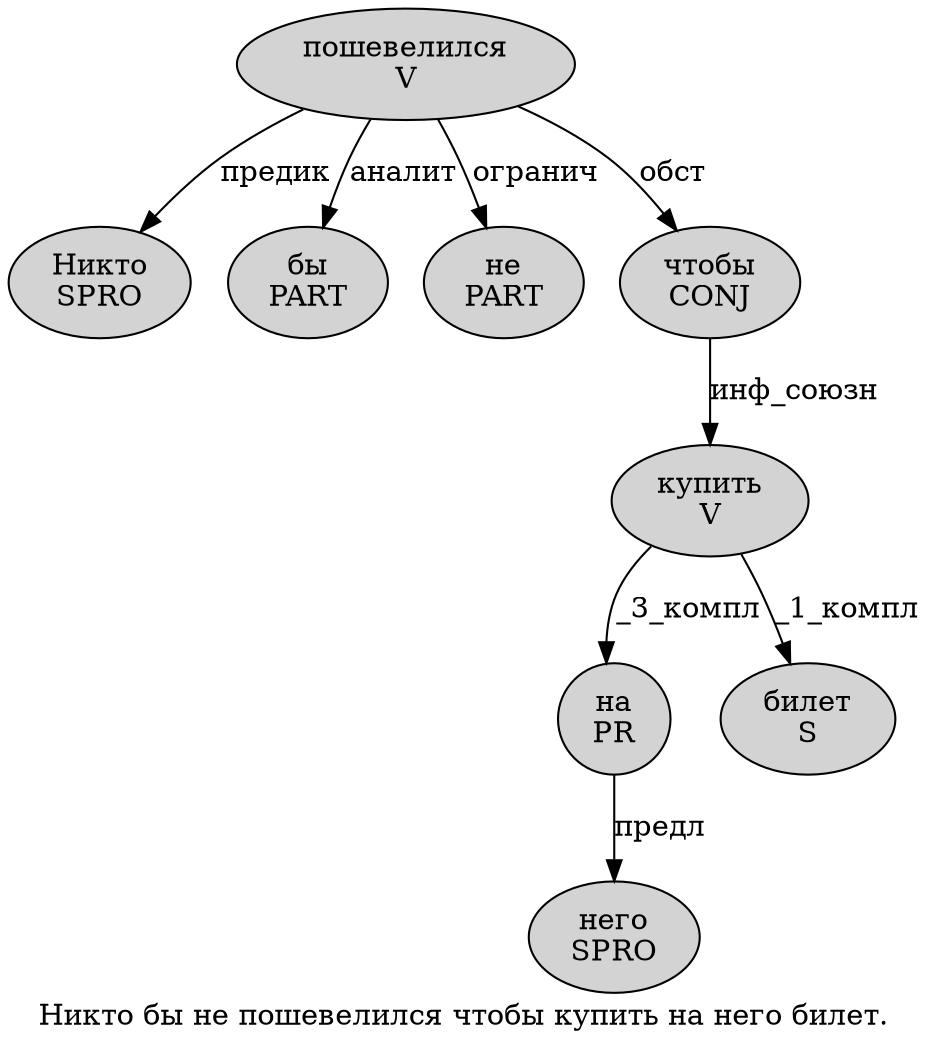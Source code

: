 digraph SENTENCE_3137 {
	graph [label="Никто бы не пошевелился чтобы купить на него билет."]
	node [style=filled]
		0 [label="Никто
SPRO" color="" fillcolor=lightgray penwidth=1 shape=ellipse]
		1 [label="бы
PART" color="" fillcolor=lightgray penwidth=1 shape=ellipse]
		2 [label="не
PART" color="" fillcolor=lightgray penwidth=1 shape=ellipse]
		3 [label="пошевелился
V" color="" fillcolor=lightgray penwidth=1 shape=ellipse]
		4 [label="чтобы
CONJ" color="" fillcolor=lightgray penwidth=1 shape=ellipse]
		5 [label="купить
V" color="" fillcolor=lightgray penwidth=1 shape=ellipse]
		6 [label="на
PR" color="" fillcolor=lightgray penwidth=1 shape=ellipse]
		7 [label="него
SPRO" color="" fillcolor=lightgray penwidth=1 shape=ellipse]
		8 [label="билет
S" color="" fillcolor=lightgray penwidth=1 shape=ellipse]
			5 -> 6 [label="_3_компл"]
			5 -> 8 [label="_1_компл"]
			4 -> 5 [label="инф_союзн"]
			6 -> 7 [label="предл"]
			3 -> 0 [label="предик"]
			3 -> 1 [label="аналит"]
			3 -> 2 [label="огранич"]
			3 -> 4 [label="обст"]
}